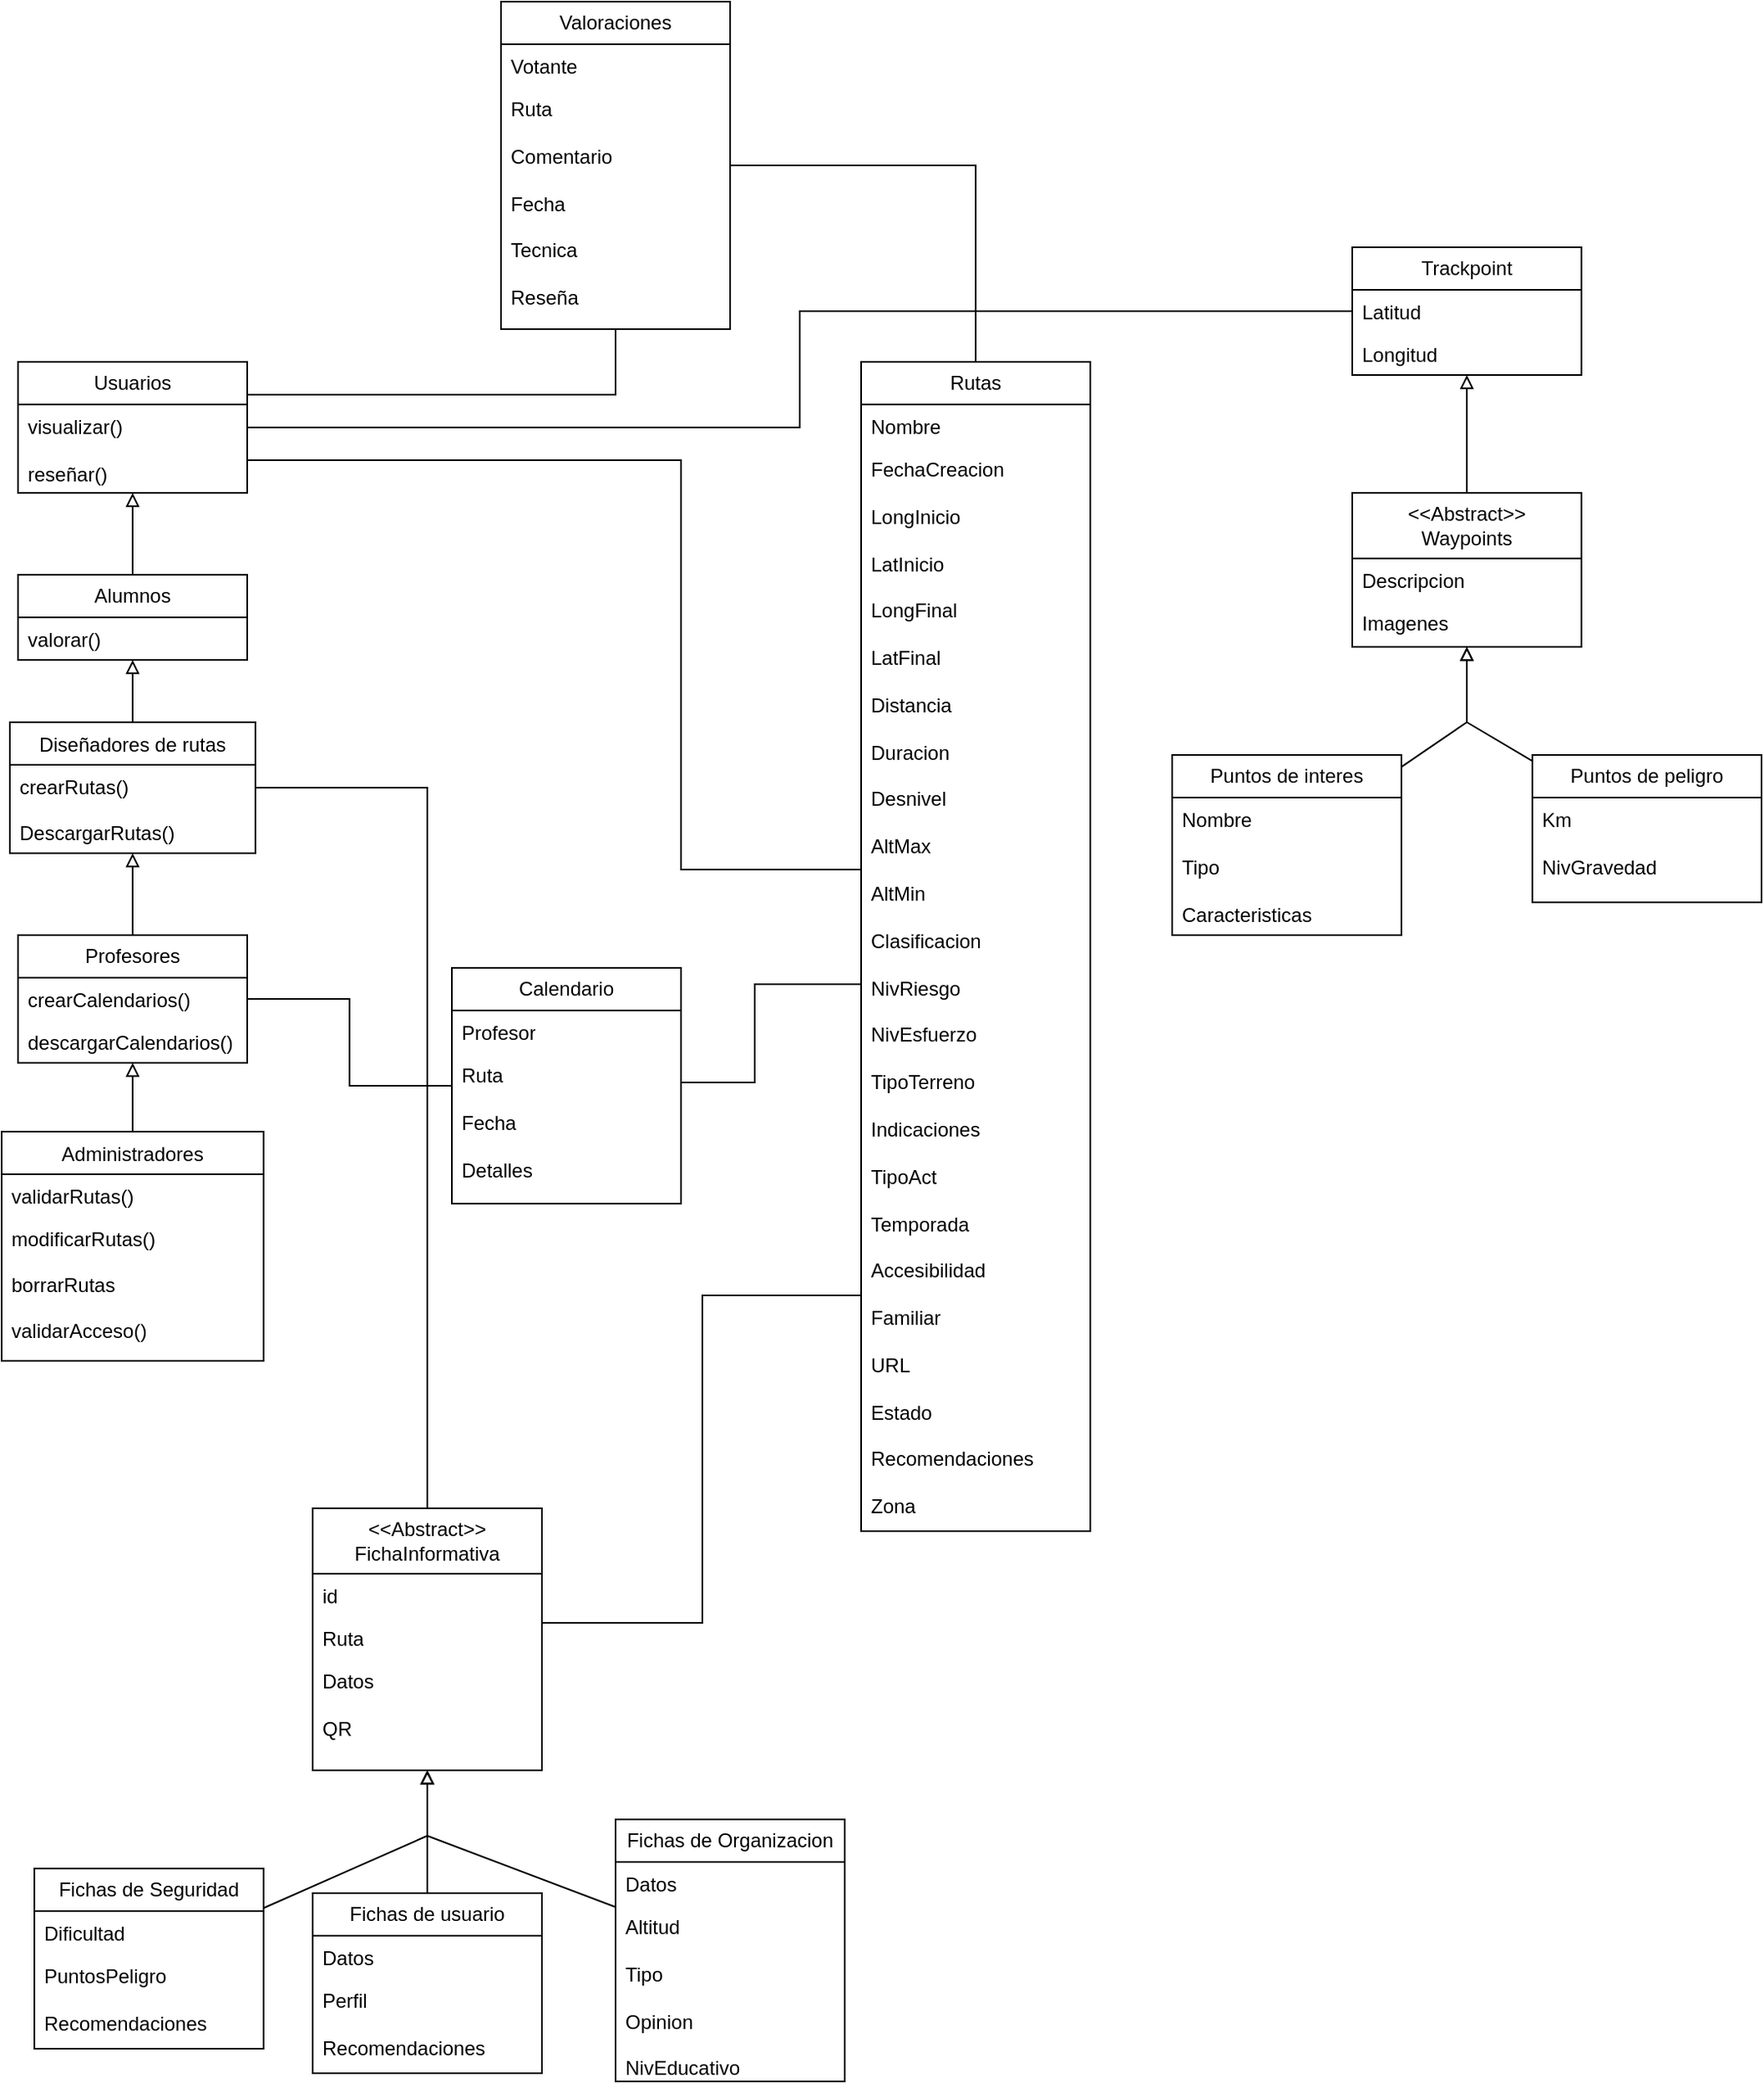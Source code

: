 <mxfile version="24.6.1" type="device">
  <diagram id="C5RBs43oDa-KdzZeNtuy" name="Page-1">
    <mxGraphModel dx="1573" dy="2352" grid="1" gridSize="10" guides="1" tooltips="1" connect="1" arrows="1" fold="1" page="1" pageScale="1" pageWidth="827" pageHeight="1169" math="0" shadow="0">
      <root>
        <mxCell id="WIyWlLk6GJQsqaUBKTNV-0" />
        <mxCell id="WIyWlLk6GJQsqaUBKTNV-1" parent="WIyWlLk6GJQsqaUBKTNV-0" />
        <mxCell id="zkfFHV4jXpPFQw0GAbJ--6" value="Administradores" style="swimlane;fontStyle=0;align=center;verticalAlign=top;childLayout=stackLayout;horizontal=1;startSize=26;horizontalStack=0;resizeParent=1;resizeLast=0;collapsible=1;marginBottom=0;rounded=0;shadow=0;strokeWidth=1;labelBackgroundColor=none;" parent="WIyWlLk6GJQsqaUBKTNV-1" vertex="1">
          <mxGeometry x="245" y="120" width="160" height="140" as="geometry">
            <mxRectangle x="130" y="380" width="160" height="26" as="alternateBounds" />
          </mxGeometry>
        </mxCell>
        <mxCell id="zkfFHV4jXpPFQw0GAbJ--7" value="validarRutas()" style="text;align=left;verticalAlign=top;spacingLeft=4;spacingRight=4;overflow=hidden;rotatable=0;points=[[0,0.5],[1,0.5]];portConstraint=eastwest;labelBackgroundColor=none;" parent="zkfFHV4jXpPFQw0GAbJ--6" vertex="1">
          <mxGeometry y="26" width="160" height="26" as="geometry" />
        </mxCell>
        <mxCell id="zkfFHV4jXpPFQw0GAbJ--8" value="modificarRutas()&#xa;&#xa;borrarRutas&#xa;&#xa;validarAcceso()" style="text;align=left;verticalAlign=top;spacingLeft=4;spacingRight=4;overflow=hidden;rotatable=0;points=[[0,0.5],[1,0.5]];portConstraint=eastwest;rounded=0;shadow=0;html=0;labelBackgroundColor=none;" parent="zkfFHV4jXpPFQw0GAbJ--6" vertex="1">
          <mxGeometry y="52" width="160" height="88" as="geometry" />
        </mxCell>
        <mxCell id="zkfFHV4jXpPFQw0GAbJ--13" value="Diseñadores de rutas" style="swimlane;fontStyle=0;align=center;verticalAlign=top;childLayout=stackLayout;horizontal=1;startSize=26;horizontalStack=0;resizeParent=1;resizeLast=0;collapsible=1;marginBottom=0;rounded=0;shadow=0;strokeWidth=1;labelBackgroundColor=none;" parent="WIyWlLk6GJQsqaUBKTNV-1" vertex="1">
          <mxGeometry x="250" y="-130" width="150" height="80" as="geometry">
            <mxRectangle x="340" y="380" width="170" height="26" as="alternateBounds" />
          </mxGeometry>
        </mxCell>
        <mxCell id="zkfFHV4jXpPFQw0GAbJ--14" value="crearRutas()&#xa;&#xa;DescargarRutas()" style="text;align=left;verticalAlign=top;spacingLeft=4;spacingRight=4;overflow=hidden;rotatable=0;points=[[0,0.5],[1,0.5]];portConstraint=eastwest;labelBackgroundColor=none;" parent="zkfFHV4jXpPFQw0GAbJ--13" vertex="1">
          <mxGeometry y="26" width="150" height="54" as="geometry" />
        </mxCell>
        <mxCell id="4bV5diCH7JK4GK6-hNW7-2" value="Profesores" style="swimlane;fontStyle=0;childLayout=stackLayout;horizontal=1;startSize=26;fillColor=none;horizontalStack=0;resizeParent=1;resizeParentMax=0;resizeLast=0;collapsible=1;marginBottom=0;whiteSpace=wrap;html=1;labelBackgroundColor=none;" parent="WIyWlLk6GJQsqaUBKTNV-1" vertex="1">
          <mxGeometry x="255" width="140" height="78" as="geometry" />
        </mxCell>
        <mxCell id="4bV5diCH7JK4GK6-hNW7-3" value="crearCalendarios()" style="text;strokeColor=none;fillColor=none;align=left;verticalAlign=top;spacingLeft=4;spacingRight=4;overflow=hidden;rotatable=0;points=[[0,0.5],[1,0.5]];portConstraint=eastwest;whiteSpace=wrap;html=1;labelBackgroundColor=none;" parent="4bV5diCH7JK4GK6-hNW7-2" vertex="1">
          <mxGeometry y="26" width="140" height="26" as="geometry" />
        </mxCell>
        <mxCell id="4bV5diCH7JK4GK6-hNW7-14" value="descargarCalendarios()" style="text;strokeColor=none;fillColor=none;align=left;verticalAlign=top;spacingLeft=4;spacingRight=4;overflow=hidden;rotatable=0;points=[[0,0.5],[1,0.5]];portConstraint=eastwest;whiteSpace=wrap;html=1;labelBackgroundColor=none;" parent="4bV5diCH7JK4GK6-hNW7-2" vertex="1">
          <mxGeometry y="52" width="140" height="26" as="geometry" />
        </mxCell>
        <mxCell id="4bV5diCH7JK4GK6-hNW7-19" value="Alumnos" style="swimlane;fontStyle=0;childLayout=stackLayout;horizontal=1;startSize=26;fillColor=none;horizontalStack=0;resizeParent=1;resizeParentMax=0;resizeLast=0;collapsible=1;marginBottom=0;whiteSpace=wrap;html=1;" parent="WIyWlLk6GJQsqaUBKTNV-1" vertex="1">
          <mxGeometry x="255" y="-220" width="140" height="52" as="geometry" />
        </mxCell>
        <mxCell id="4bV5diCH7JK4GK6-hNW7-20" value="valorar()" style="text;strokeColor=none;fillColor=none;align=left;verticalAlign=top;spacingLeft=4;spacingRight=4;overflow=hidden;rotatable=0;points=[[0,0.5],[1,0.5]];portConstraint=eastwest;whiteSpace=wrap;html=1;" parent="4bV5diCH7JK4GK6-hNW7-19" vertex="1">
          <mxGeometry y="26" width="140" height="26" as="geometry" />
        </mxCell>
        <mxCell id="4bV5diCH7JK4GK6-hNW7-27" value="Usuarios" style="swimlane;fontStyle=0;childLayout=stackLayout;horizontal=1;startSize=26;fillColor=none;horizontalStack=0;resizeParent=1;resizeParentMax=0;resizeLast=0;collapsible=1;marginBottom=0;whiteSpace=wrap;html=1;" parent="WIyWlLk6GJQsqaUBKTNV-1" vertex="1">
          <mxGeometry x="255" y="-350" width="140" height="80" as="geometry" />
        </mxCell>
        <mxCell id="4bV5diCH7JK4GK6-hNW7-28" value="visualizar()&lt;div&gt;&lt;br&gt;&lt;/div&gt;&lt;div&gt;reseñar()&lt;/div&gt;" style="text;strokeColor=none;fillColor=none;align=left;verticalAlign=top;spacingLeft=4;spacingRight=4;overflow=hidden;rotatable=0;points=[[0,0.5],[1,0.5]];portConstraint=eastwest;whiteSpace=wrap;html=1;" parent="4bV5diCH7JK4GK6-hNW7-27" vertex="1">
          <mxGeometry y="26" width="140" height="54" as="geometry" />
        </mxCell>
        <mxCell id="4bV5diCH7JK4GK6-hNW7-34" value="Rutas" style="swimlane;fontStyle=0;childLayout=stackLayout;horizontal=1;startSize=26;fillColor=none;horizontalStack=0;resizeParent=1;resizeParentMax=0;resizeLast=0;collapsible=1;marginBottom=0;whiteSpace=wrap;html=1;" parent="WIyWlLk6GJQsqaUBKTNV-1" vertex="1">
          <mxGeometry x="770" y="-350" width="140" height="714" as="geometry" />
        </mxCell>
        <mxCell id="4bV5diCH7JK4GK6-hNW7-36" value="Nombre" style="text;strokeColor=none;fillColor=none;align=left;verticalAlign=top;spacingLeft=4;spacingRight=4;overflow=hidden;rotatable=0;points=[[0,0.5],[1,0.5]];portConstraint=eastwest;whiteSpace=wrap;html=1;" parent="4bV5diCH7JK4GK6-hNW7-34" vertex="1">
          <mxGeometry y="26" width="140" height="26" as="geometry" />
        </mxCell>
        <mxCell id="4bV5diCH7JK4GK6-hNW7-37" value="&lt;div&gt;FechaCreacion&lt;/div&gt;&lt;div&gt;&lt;br&gt;&lt;/div&gt;LongInicio&lt;div&gt;&lt;br&gt;&lt;/div&gt;&lt;div&gt;LatInicio&lt;br&gt;&lt;div&gt;&lt;br&gt;&lt;/div&gt;&lt;div&gt;LongFinal&lt;/div&gt;&lt;div&gt;&lt;br&gt;&lt;/div&gt;&lt;div&gt;LatFinal&lt;/div&gt;&lt;div&gt;&lt;br&gt;&lt;/div&gt;&lt;div&gt;Distancia&lt;/div&gt;&lt;div&gt;&lt;br&gt;&lt;/div&gt;&lt;div&gt;Duracion&lt;/div&gt;&lt;div&gt;&lt;br&gt;&lt;/div&gt;&lt;div&gt;Desnivel&lt;/div&gt;&lt;div&gt;&lt;br&gt;&lt;/div&gt;&lt;div&gt;AltMax&lt;/div&gt;&lt;div&gt;&lt;br&gt;&lt;/div&gt;&lt;div&gt;AltMin&lt;/div&gt;&lt;div&gt;&lt;br&gt;&lt;/div&gt;&lt;div&gt;Clasificacion&lt;/div&gt;&lt;div&gt;&lt;br&gt;&lt;/div&gt;&lt;div&gt;NivRiesgo&lt;/div&gt;&lt;div&gt;&lt;br&gt;&lt;/div&gt;&lt;div&gt;NivEsfuerzo&lt;/div&gt;&lt;div&gt;&lt;br&gt;&lt;/div&gt;&lt;div&gt;TipoTerreno&lt;/div&gt;&lt;div&gt;&lt;br&gt;&lt;/div&gt;&lt;div&gt;Indicaciones&lt;/div&gt;&lt;div&gt;&lt;br&gt;&lt;/div&gt;&lt;div&gt;TipoAct&lt;/div&gt;&lt;div&gt;&lt;br&gt;&lt;/div&gt;&lt;div&gt;Temporada&lt;/div&gt;&lt;div&gt;&lt;br&gt;&lt;/div&gt;&lt;div&gt;Accesibilidad&lt;/div&gt;&lt;div&gt;&lt;br&gt;&lt;/div&gt;&lt;div&gt;Familiar&lt;/div&gt;&lt;div&gt;&lt;br&gt;&lt;/div&gt;&lt;div&gt;URL&lt;/div&gt;&lt;div&gt;&lt;br&gt;&lt;/div&gt;&lt;div&gt;Estado&lt;/div&gt;&lt;div&gt;&lt;br&gt;&lt;/div&gt;&lt;div&gt;Recomendaciones&lt;/div&gt;&lt;div&gt;&lt;br&gt;&lt;/div&gt;&lt;div&gt;Zona&lt;/div&gt;&lt;/div&gt;" style="text;strokeColor=none;fillColor=none;align=left;verticalAlign=top;spacingLeft=4;spacingRight=4;overflow=hidden;rotatable=0;points=[[0,0.5],[1,0.5]];portConstraint=eastwest;whiteSpace=wrap;html=1;" parent="4bV5diCH7JK4GK6-hNW7-34" vertex="1">
          <mxGeometry y="52" width="140" height="662" as="geometry" />
        </mxCell>
        <mxCell id="UlmNCnrOyQMfm0aFJHPi-0" value="Puntos de interes" style="swimlane;fontStyle=0;childLayout=stackLayout;horizontal=1;startSize=26;fillColor=none;horizontalStack=0;resizeParent=1;resizeParentMax=0;resizeLast=0;collapsible=1;marginBottom=0;whiteSpace=wrap;html=1;" vertex="1" parent="WIyWlLk6GJQsqaUBKTNV-1">
          <mxGeometry x="960" y="-110" width="140" height="110" as="geometry" />
        </mxCell>
        <mxCell id="UlmNCnrOyQMfm0aFJHPi-3" value="&lt;div&gt;Nombre&lt;/div&gt;&lt;div&gt;&lt;br&gt;&lt;/div&gt;Tipo&lt;div&gt;&lt;br&gt;&lt;/div&gt;&lt;div&gt;Caracteristicas&lt;/div&gt;" style="text;strokeColor=none;fillColor=none;align=left;verticalAlign=top;spacingLeft=4;spacingRight=4;overflow=hidden;rotatable=0;points=[[0,0.5],[1,0.5]];portConstraint=eastwest;whiteSpace=wrap;html=1;" vertex="1" parent="UlmNCnrOyQMfm0aFJHPi-0">
          <mxGeometry y="26" width="140" height="84" as="geometry" />
        </mxCell>
        <mxCell id="UlmNCnrOyQMfm0aFJHPi-8" value="Puntos de peligro" style="swimlane;fontStyle=0;childLayout=stackLayout;horizontal=1;startSize=26;fillColor=none;horizontalStack=0;resizeParent=1;resizeParentMax=0;resizeLast=0;collapsible=1;marginBottom=0;whiteSpace=wrap;html=1;" vertex="1" parent="WIyWlLk6GJQsqaUBKTNV-1">
          <mxGeometry x="1180" y="-110" width="140" height="90" as="geometry" />
        </mxCell>
        <mxCell id="UlmNCnrOyQMfm0aFJHPi-10" value="&lt;div&gt;&lt;span style=&quot;background-color: initial;&quot;&gt;Km&lt;/span&gt;&lt;br&gt;&lt;/div&gt;&lt;div&gt;&lt;span style=&quot;background-color: initial;&quot;&gt;&lt;br&gt;&lt;/span&gt;&lt;/div&gt;&lt;div&gt;&lt;span style=&quot;background-color: initial;&quot;&gt;NivGravedad&lt;/span&gt;&lt;/div&gt;" style="text;strokeColor=none;fillColor=none;align=left;verticalAlign=top;spacingLeft=4;spacingRight=4;overflow=hidden;rotatable=0;points=[[0,0.5],[1,0.5]];portConstraint=eastwest;whiteSpace=wrap;html=1;" vertex="1" parent="UlmNCnrOyQMfm0aFJHPi-8">
          <mxGeometry y="26" width="140" height="64" as="geometry" />
        </mxCell>
        <mxCell id="UlmNCnrOyQMfm0aFJHPi-26" value="" style="endArrow=block;endFill=0;html=1;rounded=0;" edge="1" parent="WIyWlLk6GJQsqaUBKTNV-1" source="4bV5diCH7JK4GK6-hNW7-19" target="4bV5diCH7JK4GK6-hNW7-27">
          <mxGeometry width="160" relative="1" as="geometry">
            <mxPoint x="320" y="-330" as="sourcePoint" />
            <mxPoint x="430" y="-330" as="targetPoint" />
          </mxGeometry>
        </mxCell>
        <mxCell id="UlmNCnrOyQMfm0aFJHPi-27" value="" style="endArrow=block;endFill=0;html=1;rounded=0;" edge="1" parent="WIyWlLk6GJQsqaUBKTNV-1" source="zkfFHV4jXpPFQw0GAbJ--13" target="4bV5diCH7JK4GK6-hNW7-19">
          <mxGeometry width="160" relative="1" as="geometry">
            <mxPoint x="325" y="-140" as="sourcePoint" />
            <mxPoint x="440" y="-258" as="targetPoint" />
          </mxGeometry>
        </mxCell>
        <mxCell id="UlmNCnrOyQMfm0aFJHPi-28" value="" style="endArrow=block;endFill=0;html=1;rounded=0;" edge="1" parent="WIyWlLk6GJQsqaUBKTNV-1" source="4bV5diCH7JK4GK6-hNW7-2" target="zkfFHV4jXpPFQw0GAbJ--13">
          <mxGeometry width="160" relative="1" as="geometry">
            <mxPoint x="490" y="-20" as="sourcePoint" />
            <mxPoint x="490" y="-98" as="targetPoint" />
          </mxGeometry>
        </mxCell>
        <mxCell id="UlmNCnrOyQMfm0aFJHPi-29" value="" style="endArrow=block;endFill=0;html=1;rounded=0;" edge="1" parent="WIyWlLk6GJQsqaUBKTNV-1" source="zkfFHV4jXpPFQw0GAbJ--6" target="4bV5diCH7JK4GK6-hNW7-2">
          <mxGeometry width="160" relative="1" as="geometry">
            <mxPoint x="510" y="20" as="sourcePoint" />
            <mxPoint x="510" y="-58" as="targetPoint" />
          </mxGeometry>
        </mxCell>
        <mxCell id="UlmNCnrOyQMfm0aFJHPi-34" value="Calendario" style="swimlane;fontStyle=0;childLayout=stackLayout;horizontal=1;startSize=26;fillColor=none;horizontalStack=0;resizeParent=1;resizeParentMax=0;resizeLast=0;collapsible=1;marginBottom=0;whiteSpace=wrap;html=1;" vertex="1" parent="WIyWlLk6GJQsqaUBKTNV-1">
          <mxGeometry x="520" y="20" width="140" height="144" as="geometry" />
        </mxCell>
        <mxCell id="UlmNCnrOyQMfm0aFJHPi-36" value="Profesor" style="text;strokeColor=none;fillColor=none;align=left;verticalAlign=top;spacingLeft=4;spacingRight=4;overflow=hidden;rotatable=0;points=[[0,0.5],[1,0.5]];portConstraint=eastwest;whiteSpace=wrap;html=1;" vertex="1" parent="UlmNCnrOyQMfm0aFJHPi-34">
          <mxGeometry y="26" width="140" height="26" as="geometry" />
        </mxCell>
        <mxCell id="UlmNCnrOyQMfm0aFJHPi-37" value="Ruta&lt;div&gt;&lt;br&gt;&lt;/div&gt;&lt;div&gt;Fecha&lt;/div&gt;&lt;div&gt;&lt;br&gt;&lt;/div&gt;&lt;div&gt;Detalles&lt;/div&gt;" style="text;strokeColor=none;fillColor=none;align=left;verticalAlign=top;spacingLeft=4;spacingRight=4;overflow=hidden;rotatable=0;points=[[0,0.5],[1,0.5]];portConstraint=eastwest;whiteSpace=wrap;html=1;" vertex="1" parent="UlmNCnrOyQMfm0aFJHPi-34">
          <mxGeometry y="52" width="140" height="92" as="geometry" />
        </mxCell>
        <mxCell id="UlmNCnrOyQMfm0aFJHPi-39" value="Valoraciones" style="swimlane;fontStyle=0;childLayout=stackLayout;horizontal=1;startSize=26;fillColor=none;horizontalStack=0;resizeParent=1;resizeParentMax=0;resizeLast=0;collapsible=1;marginBottom=0;whiteSpace=wrap;html=1;" vertex="1" parent="WIyWlLk6GJQsqaUBKTNV-1">
          <mxGeometry x="550" y="-570" width="140" height="200" as="geometry" />
        </mxCell>
        <mxCell id="UlmNCnrOyQMfm0aFJHPi-40" value="Votante" style="text;strokeColor=none;fillColor=none;align=left;verticalAlign=top;spacingLeft=4;spacingRight=4;overflow=hidden;rotatable=0;points=[[0,0.5],[1,0.5]];portConstraint=eastwest;whiteSpace=wrap;html=1;" vertex="1" parent="UlmNCnrOyQMfm0aFJHPi-39">
          <mxGeometry y="26" width="140" height="26" as="geometry" />
        </mxCell>
        <mxCell id="UlmNCnrOyQMfm0aFJHPi-42" value="&lt;div&gt;Ruta&lt;/div&gt;&lt;div&gt;&lt;br&gt;&lt;/div&gt;Comentario&lt;div&gt;&lt;br&gt;&lt;/div&gt;&lt;div&gt;Fecha&lt;/div&gt;&lt;div&gt;&lt;br&gt;&lt;/div&gt;&lt;div&gt;Tecnica&lt;/div&gt;&lt;div&gt;&lt;br&gt;&lt;/div&gt;&lt;div&gt;Reseña&lt;/div&gt;" style="text;strokeColor=none;fillColor=none;align=left;verticalAlign=top;spacingLeft=4;spacingRight=4;overflow=hidden;rotatable=0;points=[[0,0.5],[1,0.5]];portConstraint=eastwest;whiteSpace=wrap;html=1;" vertex="1" parent="UlmNCnrOyQMfm0aFJHPi-39">
          <mxGeometry y="52" width="140" height="148" as="geometry" />
        </mxCell>
        <mxCell id="UlmNCnrOyQMfm0aFJHPi-73" value="Fichas de Seguridad" style="swimlane;fontStyle=0;childLayout=stackLayout;horizontal=1;startSize=26;fillColor=none;horizontalStack=0;resizeParent=1;resizeParentMax=0;resizeLast=0;collapsible=1;marginBottom=0;whiteSpace=wrap;html=1;" vertex="1" parent="WIyWlLk6GJQsqaUBKTNV-1">
          <mxGeometry x="265" y="570" width="140" height="110" as="geometry" />
        </mxCell>
        <mxCell id="UlmNCnrOyQMfm0aFJHPi-74" value="Dificultad" style="text;strokeColor=none;fillColor=none;align=left;verticalAlign=top;spacingLeft=4;spacingRight=4;overflow=hidden;rotatable=0;points=[[0,0.5],[1,0.5]];portConstraint=eastwest;whiteSpace=wrap;html=1;" vertex="1" parent="UlmNCnrOyQMfm0aFJHPi-73">
          <mxGeometry y="26" width="140" height="26" as="geometry" />
        </mxCell>
        <mxCell id="UlmNCnrOyQMfm0aFJHPi-75" value="PuntosPeligro&lt;div&gt;&lt;br&gt;&lt;/div&gt;&lt;div&gt;Recomendaciones&lt;/div&gt;" style="text;strokeColor=none;fillColor=none;align=left;verticalAlign=top;spacingLeft=4;spacingRight=4;overflow=hidden;rotatable=0;points=[[0,0.5],[1,0.5]];portConstraint=eastwest;whiteSpace=wrap;html=1;" vertex="1" parent="UlmNCnrOyQMfm0aFJHPi-73">
          <mxGeometry y="52" width="140" height="58" as="geometry" />
        </mxCell>
        <mxCell id="UlmNCnrOyQMfm0aFJHPi-76" value="Fichas de usuario" style="swimlane;fontStyle=0;childLayout=stackLayout;horizontal=1;startSize=26;fillColor=none;horizontalStack=0;resizeParent=1;resizeParentMax=0;resizeLast=0;collapsible=1;marginBottom=0;whiteSpace=wrap;html=1;" vertex="1" parent="WIyWlLk6GJQsqaUBKTNV-1">
          <mxGeometry x="435" y="585" width="140" height="110" as="geometry" />
        </mxCell>
        <mxCell id="UlmNCnrOyQMfm0aFJHPi-77" value="Datos" style="text;strokeColor=none;fillColor=none;align=left;verticalAlign=top;spacingLeft=4;spacingRight=4;overflow=hidden;rotatable=0;points=[[0,0.5],[1,0.5]];portConstraint=eastwest;whiteSpace=wrap;html=1;" vertex="1" parent="UlmNCnrOyQMfm0aFJHPi-76">
          <mxGeometry y="26" width="140" height="26" as="geometry" />
        </mxCell>
        <mxCell id="UlmNCnrOyQMfm0aFJHPi-78" value="Perfil&lt;div&gt;&lt;br&gt;&lt;/div&gt;&lt;div&gt;Recomendaciones&lt;/div&gt;" style="text;strokeColor=none;fillColor=none;align=left;verticalAlign=top;spacingLeft=4;spacingRight=4;overflow=hidden;rotatable=0;points=[[0,0.5],[1,0.5]];portConstraint=eastwest;whiteSpace=wrap;html=1;" vertex="1" parent="UlmNCnrOyQMfm0aFJHPi-76">
          <mxGeometry y="52" width="140" height="58" as="geometry" />
        </mxCell>
        <mxCell id="UlmNCnrOyQMfm0aFJHPi-79" value="Fichas de Organizacion" style="swimlane;fontStyle=0;childLayout=stackLayout;horizontal=1;startSize=26;fillColor=none;horizontalStack=0;resizeParent=1;resizeParentMax=0;resizeLast=0;collapsible=1;marginBottom=0;whiteSpace=wrap;html=1;" vertex="1" parent="WIyWlLk6GJQsqaUBKTNV-1">
          <mxGeometry x="620" y="540" width="140" height="160" as="geometry" />
        </mxCell>
        <mxCell id="UlmNCnrOyQMfm0aFJHPi-80" value="Datos" style="text;strokeColor=none;fillColor=none;align=left;verticalAlign=top;spacingLeft=4;spacingRight=4;overflow=hidden;rotatable=0;points=[[0,0.5],[1,0.5]];portConstraint=eastwest;whiteSpace=wrap;html=1;" vertex="1" parent="UlmNCnrOyQMfm0aFJHPi-79">
          <mxGeometry y="26" width="140" height="26" as="geometry" />
        </mxCell>
        <mxCell id="UlmNCnrOyQMfm0aFJHPi-81" value="Altitud&lt;div&gt;&lt;br&gt;&lt;/div&gt;&lt;div&gt;Tipo&lt;/div&gt;&lt;div&gt;&lt;br&gt;&lt;/div&gt;&lt;div&gt;Opinion&lt;/div&gt;&lt;div&gt;&lt;br&gt;&lt;/div&gt;&lt;div&gt;NivEducativo&lt;/div&gt;" style="text;strokeColor=none;fillColor=none;align=left;verticalAlign=top;spacingLeft=4;spacingRight=4;overflow=hidden;rotatable=0;points=[[0,0.5],[1,0.5]];portConstraint=eastwest;whiteSpace=wrap;html=1;" vertex="1" parent="UlmNCnrOyQMfm0aFJHPi-79">
          <mxGeometry y="52" width="140" height="108" as="geometry" />
        </mxCell>
        <mxCell id="UlmNCnrOyQMfm0aFJHPi-82" value="&lt;div&gt;&lt;span style=&quot;background-color: initial;&quot;&gt;&amp;lt;&amp;lt;Abstract&amp;gt;&amp;gt;&lt;/span&gt;&lt;br&gt;&lt;/div&gt;&lt;div&gt;&lt;span style=&quot;background-color: initial;&quot;&gt;FichaInformativa&lt;/span&gt;&lt;br&gt;&lt;/div&gt;" style="swimlane;fontStyle=0;childLayout=stackLayout;horizontal=1;startSize=40;fillColor=none;horizontalStack=0;resizeParent=1;resizeParentMax=0;resizeLast=0;collapsible=1;marginBottom=0;whiteSpace=wrap;html=1;" vertex="1" parent="WIyWlLk6GJQsqaUBKTNV-1">
          <mxGeometry x="435" y="350" width="140" height="160" as="geometry" />
        </mxCell>
        <mxCell id="UlmNCnrOyQMfm0aFJHPi-83" value="id" style="text;strokeColor=none;fillColor=none;align=left;verticalAlign=top;spacingLeft=4;spacingRight=4;overflow=hidden;rotatable=0;points=[[0,0.5],[1,0.5]];portConstraint=eastwest;whiteSpace=wrap;html=1;" vertex="1" parent="UlmNCnrOyQMfm0aFJHPi-82">
          <mxGeometry y="40" width="140" height="26" as="geometry" />
        </mxCell>
        <mxCell id="UlmNCnrOyQMfm0aFJHPi-84" value="Ruta" style="text;strokeColor=none;fillColor=none;align=left;verticalAlign=top;spacingLeft=4;spacingRight=4;overflow=hidden;rotatable=0;points=[[0,0.5],[1,0.5]];portConstraint=eastwest;whiteSpace=wrap;html=1;" vertex="1" parent="UlmNCnrOyQMfm0aFJHPi-82">
          <mxGeometry y="66" width="140" height="26" as="geometry" />
        </mxCell>
        <mxCell id="UlmNCnrOyQMfm0aFJHPi-85" value="Datos&lt;div&gt;&lt;br&gt;&lt;/div&gt;&lt;div&gt;QR&lt;/div&gt;" style="text;strokeColor=none;fillColor=none;align=left;verticalAlign=top;spacingLeft=4;spacingRight=4;overflow=hidden;rotatable=0;points=[[0,0.5],[1,0.5]];portConstraint=eastwest;whiteSpace=wrap;html=1;" vertex="1" parent="UlmNCnrOyQMfm0aFJHPi-82">
          <mxGeometry y="92" width="140" height="68" as="geometry" />
        </mxCell>
        <mxCell id="UlmNCnrOyQMfm0aFJHPi-86" value="" style="endArrow=block;endFill=0;html=1;rounded=0;" edge="1" parent="WIyWlLk6GJQsqaUBKTNV-1" source="UlmNCnrOyQMfm0aFJHPi-76" target="UlmNCnrOyQMfm0aFJHPi-82">
          <mxGeometry width="160" relative="1" as="geometry">
            <mxPoint x="395" y="530" as="sourcePoint" />
            <mxPoint x="395" y="480" as="targetPoint" />
          </mxGeometry>
        </mxCell>
        <mxCell id="UlmNCnrOyQMfm0aFJHPi-87" value="" style="endArrow=block;endFill=0;html=1;rounded=0;" edge="1" parent="WIyWlLk6GJQsqaUBKTNV-1" source="UlmNCnrOyQMfm0aFJHPi-73" target="UlmNCnrOyQMfm0aFJHPi-82">
          <mxGeometry width="160" relative="1" as="geometry">
            <mxPoint x="335" y="520" as="sourcePoint" />
            <mxPoint x="335" y="470" as="targetPoint" />
            <Array as="points">
              <mxPoint x="505" y="550" />
            </Array>
          </mxGeometry>
        </mxCell>
        <mxCell id="UlmNCnrOyQMfm0aFJHPi-88" value="" style="endArrow=block;endFill=0;html=1;rounded=0;" edge="1" parent="WIyWlLk6GJQsqaUBKTNV-1" source="UlmNCnrOyQMfm0aFJHPi-79" target="UlmNCnrOyQMfm0aFJHPi-82">
          <mxGeometry width="160" relative="1" as="geometry">
            <mxPoint x="715" y="500" as="sourcePoint" />
            <mxPoint x="715" y="450" as="targetPoint" />
            <Array as="points">
              <mxPoint x="505" y="550" />
            </Array>
          </mxGeometry>
        </mxCell>
        <mxCell id="UlmNCnrOyQMfm0aFJHPi-100" value="&lt;div&gt;&lt;span style=&quot;background-color: initial;&quot;&gt;&amp;lt;&amp;lt;Abstract&amp;gt;&amp;gt;&lt;/span&gt;&lt;br&gt;&lt;/div&gt;Waypoints" style="swimlane;fontStyle=0;childLayout=stackLayout;horizontal=1;startSize=40;fillColor=none;horizontalStack=0;resizeParent=1;resizeParentMax=0;resizeLast=0;collapsible=1;marginBottom=0;whiteSpace=wrap;html=1;" vertex="1" parent="WIyWlLk6GJQsqaUBKTNV-1">
          <mxGeometry x="1070" y="-270" width="140" height="94" as="geometry" />
        </mxCell>
        <mxCell id="UlmNCnrOyQMfm0aFJHPi-101" value="Descripcion" style="text;strokeColor=none;fillColor=none;align=left;verticalAlign=top;spacingLeft=4;spacingRight=4;overflow=hidden;rotatable=0;points=[[0,0.5],[1,0.5]];portConstraint=eastwest;whiteSpace=wrap;html=1;" vertex="1" parent="UlmNCnrOyQMfm0aFJHPi-100">
          <mxGeometry y="40" width="140" height="26" as="geometry" />
        </mxCell>
        <mxCell id="UlmNCnrOyQMfm0aFJHPi-102" value="Imagenes" style="text;strokeColor=none;fillColor=none;align=left;verticalAlign=top;spacingLeft=4;spacingRight=4;overflow=hidden;rotatable=0;points=[[0,0.5],[1,0.5]];portConstraint=eastwest;whiteSpace=wrap;html=1;" vertex="1" parent="UlmNCnrOyQMfm0aFJHPi-100">
          <mxGeometry y="66" width="140" height="28" as="geometry" />
        </mxCell>
        <mxCell id="UlmNCnrOyQMfm0aFJHPi-104" value="" style="endArrow=block;endFill=0;html=1;rounded=0;" edge="1" parent="WIyWlLk6GJQsqaUBKTNV-1" source="UlmNCnrOyQMfm0aFJHPi-0" target="UlmNCnrOyQMfm0aFJHPi-100">
          <mxGeometry width="160" relative="1" as="geometry">
            <mxPoint x="1030" y="-60" as="sourcePoint" />
            <mxPoint x="1030" y="-110" as="targetPoint" />
            <Array as="points">
              <mxPoint x="1140" y="-130" />
            </Array>
          </mxGeometry>
        </mxCell>
        <mxCell id="UlmNCnrOyQMfm0aFJHPi-105" value="" style="endArrow=block;endFill=0;html=1;rounded=0;" edge="1" parent="WIyWlLk6GJQsqaUBKTNV-1" source="UlmNCnrOyQMfm0aFJHPi-8" target="UlmNCnrOyQMfm0aFJHPi-100">
          <mxGeometry width="160" relative="1" as="geometry">
            <mxPoint x="1260" y="-80" as="sourcePoint" />
            <mxPoint x="1260" y="-130" as="targetPoint" />
            <Array as="points">
              <mxPoint x="1140" y="-130" />
            </Array>
          </mxGeometry>
        </mxCell>
        <mxCell id="UlmNCnrOyQMfm0aFJHPi-107" value="Trackpoint" style="swimlane;fontStyle=0;childLayout=stackLayout;horizontal=1;startSize=26;fillColor=none;horizontalStack=0;resizeParent=1;resizeParentMax=0;resizeLast=0;collapsible=1;marginBottom=0;whiteSpace=wrap;html=1;" vertex="1" parent="WIyWlLk6GJQsqaUBKTNV-1">
          <mxGeometry x="1070" y="-420" width="140" height="78" as="geometry" />
        </mxCell>
        <mxCell id="UlmNCnrOyQMfm0aFJHPi-108" value="Latitud" style="text;strokeColor=none;fillColor=none;align=left;verticalAlign=top;spacingLeft=4;spacingRight=4;overflow=hidden;rotatable=0;points=[[0,0.5],[1,0.5]];portConstraint=eastwest;whiteSpace=wrap;html=1;" vertex="1" parent="UlmNCnrOyQMfm0aFJHPi-107">
          <mxGeometry y="26" width="140" height="26" as="geometry" />
        </mxCell>
        <mxCell id="UlmNCnrOyQMfm0aFJHPi-109" value="Longitud" style="text;strokeColor=none;fillColor=none;align=left;verticalAlign=top;spacingLeft=4;spacingRight=4;overflow=hidden;rotatable=0;points=[[0,0.5],[1,0.5]];portConstraint=eastwest;whiteSpace=wrap;html=1;" vertex="1" parent="UlmNCnrOyQMfm0aFJHPi-107">
          <mxGeometry y="52" width="140" height="26" as="geometry" />
        </mxCell>
        <mxCell id="UlmNCnrOyQMfm0aFJHPi-111" value="" style="endArrow=block;endFill=0;html=1;rounded=0;" edge="1" parent="WIyWlLk6GJQsqaUBKTNV-1" source="UlmNCnrOyQMfm0aFJHPi-100" target="UlmNCnrOyQMfm0aFJHPi-107">
          <mxGeometry width="160" relative="1" as="geometry">
            <mxPoint x="1260" y="-240" as="sourcePoint" />
            <mxPoint x="1210" y="-318" as="targetPoint" />
            <Array as="points" />
          </mxGeometry>
        </mxCell>
        <mxCell id="UlmNCnrOyQMfm0aFJHPi-114" value="" style="endArrow=none;html=1;endSize=12;startArrow=none;startSize=14;startFill=0;edgeStyle=orthogonalEdgeStyle;align=center;verticalAlign=bottom;endFill=0;rounded=0;" edge="1" parent="WIyWlLk6GJQsqaUBKTNV-1" source="4bV5diCH7JK4GK6-hNW7-27" target="UlmNCnrOyQMfm0aFJHPi-107">
          <mxGeometry y="3" relative="1" as="geometry">
            <mxPoint x="390" y="-210" as="sourcePoint" />
            <mxPoint x="550" y="-210" as="targetPoint" />
          </mxGeometry>
        </mxCell>
        <mxCell id="UlmNCnrOyQMfm0aFJHPi-115" value="" style="endArrow=none;html=1;endSize=12;startArrow=none;startSize=14;startFill=0;edgeStyle=orthogonalEdgeStyle;align=center;verticalAlign=bottom;endFill=0;rounded=0;" edge="1" parent="WIyWlLk6GJQsqaUBKTNV-1" source="4bV5diCH7JK4GK6-hNW7-27" target="UlmNCnrOyQMfm0aFJHPi-39">
          <mxGeometry y="3" relative="1" as="geometry">
            <mxPoint x="370" y="-410" as="sourcePoint" />
            <mxPoint x="530" y="-410" as="targetPoint" />
            <Array as="points">
              <mxPoint x="620" y="-330" />
            </Array>
          </mxGeometry>
        </mxCell>
        <mxCell id="UlmNCnrOyQMfm0aFJHPi-116" value="" style="endArrow=none;html=1;endSize=12;startArrow=none;startSize=14;startFill=0;edgeStyle=orthogonalEdgeStyle;align=center;verticalAlign=bottom;endFill=0;rounded=0;" edge="1" parent="WIyWlLk6GJQsqaUBKTNV-1" source="UlmNCnrOyQMfm0aFJHPi-39" target="4bV5diCH7JK4GK6-hNW7-34">
          <mxGeometry y="3" relative="1" as="geometry">
            <mxPoint x="650" y="-480" as="sourcePoint" />
            <mxPoint x="765" y="-550" as="targetPoint" />
          </mxGeometry>
        </mxCell>
        <mxCell id="UlmNCnrOyQMfm0aFJHPi-117" value="" style="endArrow=none;html=1;endSize=12;startArrow=none;startSize=14;startFill=0;edgeStyle=orthogonalEdgeStyle;align=center;verticalAlign=bottom;endFill=0;rounded=0;" edge="1" parent="WIyWlLk6GJQsqaUBKTNV-1" source="4bV5diCH7JK4GK6-hNW7-27" target="4bV5diCH7JK4GK6-hNW7-34">
          <mxGeometry y="3" relative="1" as="geometry">
            <mxPoint x="550" y="-170" as="sourcePoint" />
            <mxPoint x="665" y="-240" as="targetPoint" />
            <Array as="points">
              <mxPoint x="660" y="-290" />
              <mxPoint x="660" y="-40" />
            </Array>
          </mxGeometry>
        </mxCell>
        <mxCell id="UlmNCnrOyQMfm0aFJHPi-118" value="" style="endArrow=none;html=1;endSize=12;startArrow=none;startSize=14;startFill=0;edgeStyle=orthogonalEdgeStyle;align=center;verticalAlign=bottom;endFill=0;rounded=0;" edge="1" parent="WIyWlLk6GJQsqaUBKTNV-1" source="4bV5diCH7JK4GK6-hNW7-2" target="UlmNCnrOyQMfm0aFJHPi-34">
          <mxGeometry y="3" relative="1" as="geometry">
            <mxPoint x="540" y="-100" as="sourcePoint" />
            <mxPoint x="655" y="-170" as="targetPoint" />
          </mxGeometry>
        </mxCell>
        <mxCell id="UlmNCnrOyQMfm0aFJHPi-119" value="" style="endArrow=none;html=1;endSize=12;startArrow=none;startSize=14;startFill=0;edgeStyle=orthogonalEdgeStyle;align=center;verticalAlign=bottom;endFill=0;rounded=0;" edge="1" parent="WIyWlLk6GJQsqaUBKTNV-1" source="UlmNCnrOyQMfm0aFJHPi-34" target="4bV5diCH7JK4GK6-hNW7-34">
          <mxGeometry y="3" relative="1" as="geometry">
            <mxPoint x="560" y="-70" as="sourcePoint" />
            <mxPoint x="675" y="-140" as="targetPoint" />
            <Array as="points">
              <mxPoint x="705" y="90" />
              <mxPoint x="705" y="30" />
            </Array>
          </mxGeometry>
        </mxCell>
        <mxCell id="UlmNCnrOyQMfm0aFJHPi-127" value="" style="endArrow=none;html=1;endSize=12;startArrow=none;startSize=14;startFill=0;edgeStyle=orthogonalEdgeStyle;align=center;verticalAlign=bottom;endFill=0;rounded=0;" edge="1" parent="WIyWlLk6GJQsqaUBKTNV-1" source="zkfFHV4jXpPFQw0GAbJ--13" target="UlmNCnrOyQMfm0aFJHPi-82">
          <mxGeometry y="3" relative="1" as="geometry">
            <mxPoint x="490" y="290" as="sourcePoint" />
            <mxPoint x="595" y="363" as="targetPoint" />
          </mxGeometry>
        </mxCell>
        <mxCell id="UlmNCnrOyQMfm0aFJHPi-128" value="" style="endArrow=none;html=1;endSize=12;startArrow=none;startSize=14;startFill=0;edgeStyle=orthogonalEdgeStyle;align=center;verticalAlign=bottom;endFill=0;rounded=0;" edge="1" parent="WIyWlLk6GJQsqaUBKTNV-1" source="UlmNCnrOyQMfm0aFJHPi-82" target="4bV5diCH7JK4GK6-hNW7-37">
          <mxGeometry y="3" relative="1" as="geometry">
            <mxPoint x="660" y="380" as="sourcePoint" />
            <mxPoint x="765" y="453" as="targetPoint" />
            <Array as="points">
              <mxPoint x="673" y="420" />
              <mxPoint x="673" y="220" />
            </Array>
          </mxGeometry>
        </mxCell>
      </root>
    </mxGraphModel>
  </diagram>
</mxfile>
